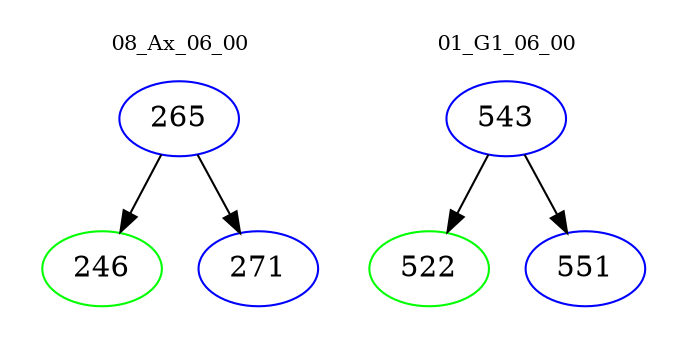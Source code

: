 digraph{
subgraph cluster_0 {
color = white
label = "08_Ax_06_00";
fontsize=10;
T0_265 [label="265", color="blue"]
T0_265 -> T0_246 [color="black"]
T0_246 [label="246", color="green"]
T0_265 -> T0_271 [color="black"]
T0_271 [label="271", color="blue"]
}
subgraph cluster_1 {
color = white
label = "01_G1_06_00";
fontsize=10;
T1_543 [label="543", color="blue"]
T1_543 -> T1_522 [color="black"]
T1_522 [label="522", color="green"]
T1_543 -> T1_551 [color="black"]
T1_551 [label="551", color="blue"]
}
}
